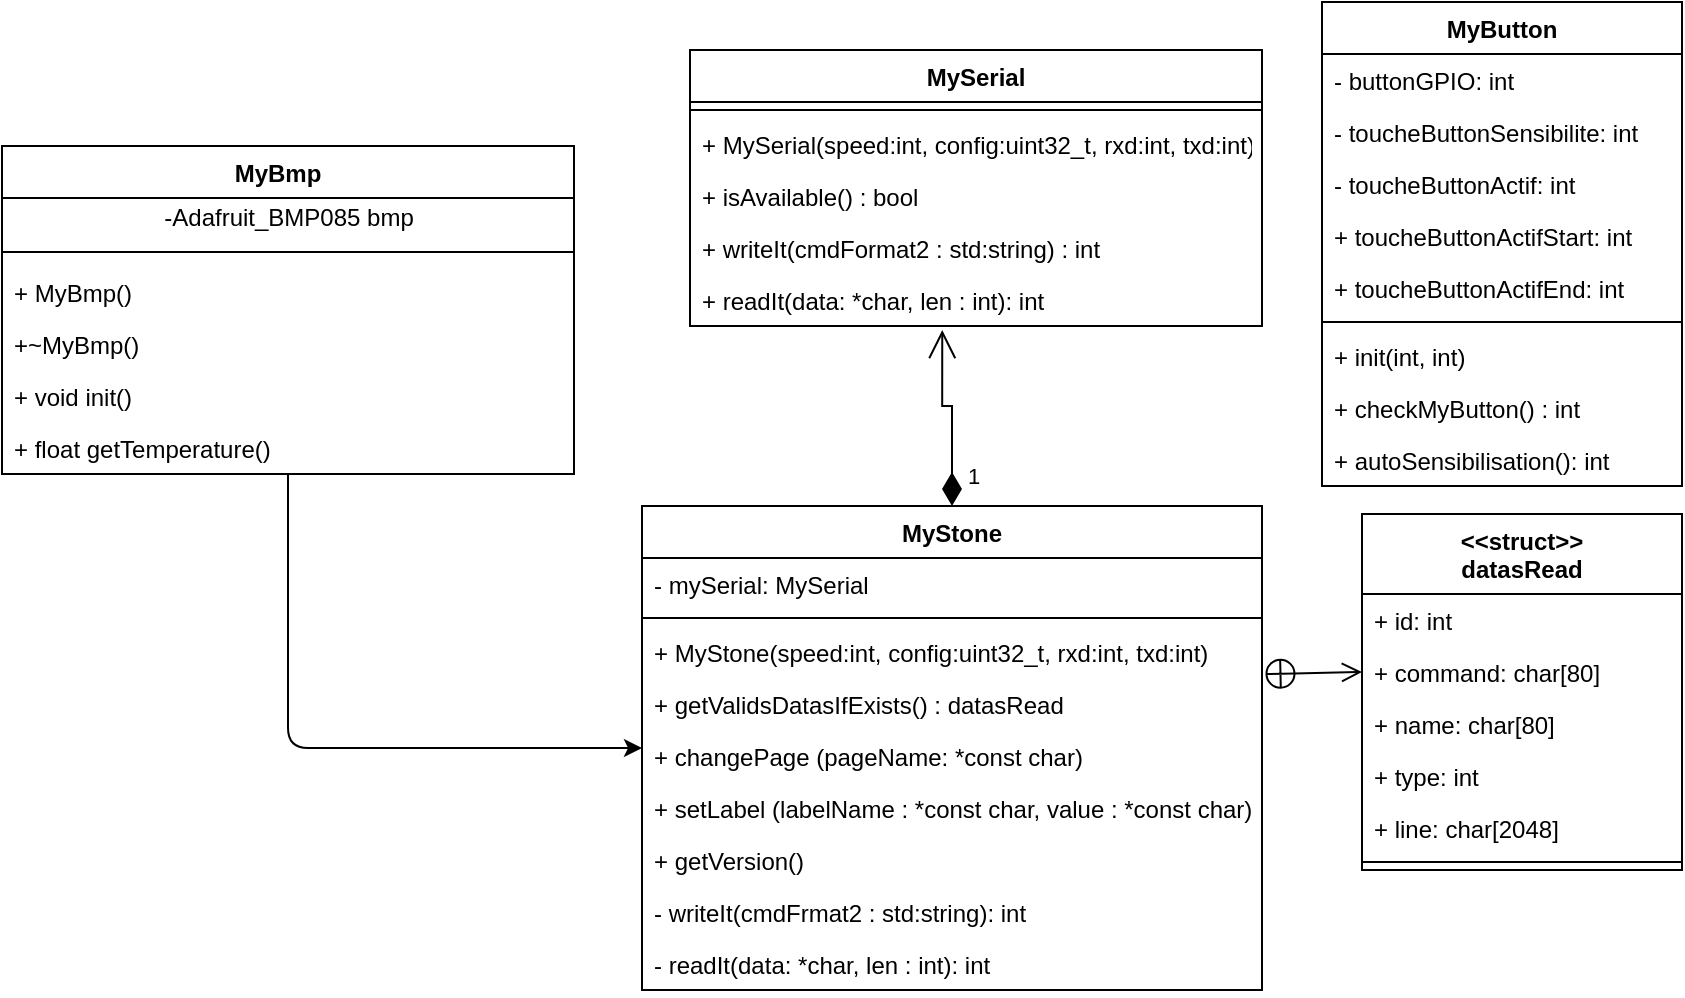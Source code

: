 <mxfile>
    <diagram id="JjYR19p77mjmsQtYA7p-" name="Page-1">
        <mxGraphModel dx="1888" dy="495" grid="1" gridSize="10" guides="1" tooltips="1" connect="1" arrows="1" fold="1" page="1" pageScale="1" pageWidth="827" pageHeight="1169" math="0" shadow="0">
            <root>
                <mxCell id="0"/>
                <mxCell id="1" parent="0"/>
                <mxCell id="2" value="MyStone" style="swimlane;fontStyle=1;align=center;verticalAlign=top;childLayout=stackLayout;horizontal=1;startSize=26;horizontalStack=0;resizeParent=1;resizeParentMax=0;resizeLast=0;collapsible=1;marginBottom=0;" parent="1" vertex="1">
                    <mxGeometry x="50" y="300" width="310" height="242" as="geometry"/>
                </mxCell>
                <mxCell id="3" value="- mySerial: MySerial" style="text;strokeColor=none;fillColor=none;align=left;verticalAlign=top;spacingLeft=4;spacingRight=4;overflow=hidden;rotatable=0;points=[[0,0.5],[1,0.5]];portConstraint=eastwest;" parent="2" vertex="1">
                    <mxGeometry y="26" width="310" height="26" as="geometry"/>
                </mxCell>
                <mxCell id="4" value="" style="line;strokeWidth=1;fillColor=none;align=left;verticalAlign=middle;spacingTop=-1;spacingLeft=3;spacingRight=3;rotatable=0;labelPosition=right;points=[];portConstraint=eastwest;" parent="2" vertex="1">
                    <mxGeometry y="52" width="310" height="8" as="geometry"/>
                </mxCell>
                <mxCell id="5" value="+ MyStone(speed:int, config:uint32_t, rxd:int, txd:int)" style="text;strokeColor=none;fillColor=none;align=left;verticalAlign=top;spacingLeft=4;spacingRight=4;overflow=hidden;rotatable=0;points=[[0,0.5],[1,0.5]];portConstraint=eastwest;" parent="2" vertex="1">
                    <mxGeometry y="60" width="310" height="26" as="geometry"/>
                </mxCell>
                <mxCell id="7" value="+ getValidsDatasIfExists() : datasRead" style="text;strokeColor=none;fillColor=none;align=left;verticalAlign=top;spacingLeft=4;spacingRight=4;overflow=hidden;rotatable=0;points=[[0,0.5],[1,0.5]];portConstraint=eastwest;" parent="2" vertex="1">
                    <mxGeometry y="86" width="310" height="26" as="geometry"/>
                </mxCell>
                <mxCell id="45" value="+ changePage (pageName: *const char) " style="text;strokeColor=none;fillColor=none;align=left;verticalAlign=top;spacingLeft=4;spacingRight=4;overflow=hidden;rotatable=0;points=[[0,0.5],[1,0.5]];portConstraint=eastwest;" parent="2" vertex="1">
                    <mxGeometry y="112" width="310" height="26" as="geometry"/>
                </mxCell>
                <mxCell id="47" value="+ setLabel (labelName : *const char, value : *const char)" style="text;strokeColor=none;fillColor=none;align=left;verticalAlign=top;spacingLeft=4;spacingRight=4;overflow=hidden;rotatable=0;points=[[0,0.5],[1,0.5]];portConstraint=eastwest;" parent="2" vertex="1">
                    <mxGeometry y="138" width="310" height="26" as="geometry"/>
                </mxCell>
                <mxCell id="46" value="+ getVersion()" style="text;strokeColor=none;fillColor=none;align=left;verticalAlign=top;spacingLeft=4;spacingRight=4;overflow=hidden;rotatable=0;points=[[0,0.5],[1,0.5]];portConstraint=eastwest;" parent="2" vertex="1">
                    <mxGeometry y="164" width="310" height="26" as="geometry"/>
                </mxCell>
                <mxCell id="8" value="- writeIt(cmdFrmat2 : std:string): int" style="text;strokeColor=none;fillColor=none;align=left;verticalAlign=top;spacingLeft=4;spacingRight=4;overflow=hidden;rotatable=0;points=[[0,0.5],[1,0.5]];portConstraint=eastwest;" parent="2" vertex="1">
                    <mxGeometry y="190" width="310" height="26" as="geometry"/>
                </mxCell>
                <mxCell id="9" value="- readIt(data: *char, len : int): int " style="text;strokeColor=none;fillColor=none;align=left;verticalAlign=top;spacingLeft=4;spacingRight=4;overflow=hidden;rotatable=0;points=[[0,0.5],[1,0.5]];portConstraint=eastwest;" parent="2" vertex="1">
                    <mxGeometry y="216" width="310" height="26" as="geometry"/>
                </mxCell>
                <mxCell id="10" value="&lt;&lt;struct&gt;&gt;&#10;datasRead" style="swimlane;fontStyle=1;align=center;verticalAlign=top;childLayout=stackLayout;horizontal=1;startSize=40;horizontalStack=0;resizeParent=1;resizeParentMax=0;resizeLast=0;collapsible=1;marginBottom=0;" parent="1" vertex="1">
                    <mxGeometry x="410" y="304" width="160" height="178" as="geometry"/>
                </mxCell>
                <mxCell id="11" value="+ id: int&#10;" style="text;strokeColor=none;fillColor=none;align=left;verticalAlign=top;spacingLeft=4;spacingRight=4;overflow=hidden;rotatable=0;points=[[0,0.5],[1,0.5]];portConstraint=eastwest;" parent="10" vertex="1">
                    <mxGeometry y="40" width="160" height="26" as="geometry"/>
                </mxCell>
                <mxCell id="15" value="+ command: char[80]" style="text;strokeColor=none;fillColor=none;align=left;verticalAlign=top;spacingLeft=4;spacingRight=4;overflow=hidden;rotatable=0;points=[[0,0.5],[1,0.5]];portConstraint=eastwest;" parent="10" vertex="1">
                    <mxGeometry y="66" width="160" height="26" as="geometry"/>
                </mxCell>
                <mxCell id="16" value="+ name: char[80]" style="text;strokeColor=none;fillColor=none;align=left;verticalAlign=top;spacingLeft=4;spacingRight=4;overflow=hidden;rotatable=0;points=[[0,0.5],[1,0.5]];portConstraint=eastwest;" parent="10" vertex="1">
                    <mxGeometry y="92" width="160" height="26" as="geometry"/>
                </mxCell>
                <mxCell id="17" value="+ type: int" style="text;strokeColor=none;fillColor=none;align=left;verticalAlign=top;spacingLeft=4;spacingRight=4;overflow=hidden;rotatable=0;points=[[0,0.5],[1,0.5]];portConstraint=eastwest;" parent="10" vertex="1">
                    <mxGeometry y="118" width="160" height="26" as="geometry"/>
                </mxCell>
                <mxCell id="14" value="+ line: char[2048]" style="text;strokeColor=none;fillColor=none;align=left;verticalAlign=top;spacingLeft=4;spacingRight=4;overflow=hidden;rotatable=0;points=[[0,0.5],[1,0.5]];portConstraint=eastwest;" parent="10" vertex="1">
                    <mxGeometry y="144" width="160" height="26" as="geometry"/>
                </mxCell>
                <mxCell id="12" value="" style="line;strokeWidth=1;fillColor=none;align=left;verticalAlign=middle;spacingTop=-1;spacingLeft=3;spacingRight=3;rotatable=0;labelPosition=right;points=[];portConstraint=eastwest;" parent="10" vertex="1">
                    <mxGeometry y="170" width="160" height="8" as="geometry"/>
                </mxCell>
                <mxCell id="20" value="" style="endArrow=open;startArrow=circlePlus;endFill=0;startFill=0;endSize=8;html=1;rounded=0;entryX=0;entryY=0.5;entryDx=0;entryDy=0;exitX=1.004;exitY=-0.075;exitDx=0;exitDy=0;exitPerimeter=0;" parent="1" source="7" target="15" edge="1">
                    <mxGeometry width="160" relative="1" as="geometry">
                        <mxPoint x="360" y="380" as="sourcePoint"/>
                        <mxPoint x="490" y="404" as="targetPoint"/>
                    </mxGeometry>
                </mxCell>
                <mxCell id="21" value="MySerial" style="swimlane;fontStyle=1;align=center;verticalAlign=top;childLayout=stackLayout;horizontal=1;startSize=26;horizontalStack=0;resizeParent=1;resizeParentMax=0;resizeLast=0;collapsible=1;marginBottom=0;" parent="1" vertex="1">
                    <mxGeometry x="74" y="72" width="286" height="138" as="geometry"/>
                </mxCell>
                <mxCell id="23" value="" style="line;strokeWidth=1;fillColor=none;align=left;verticalAlign=middle;spacingTop=-1;spacingLeft=3;spacingRight=3;rotatable=0;labelPosition=right;points=[];portConstraint=eastwest;" parent="21" vertex="1">
                    <mxGeometry y="26" width="286" height="8" as="geometry"/>
                </mxCell>
                <mxCell id="24" value="+ MySerial(speed:int, config:uint32_t, rxd:int, txd:int)" style="text;strokeColor=none;fillColor=none;align=left;verticalAlign=top;spacingLeft=4;spacingRight=4;overflow=hidden;rotatable=0;points=[[0,0.5],[1,0.5]];portConstraint=eastwest;" parent="21" vertex="1">
                    <mxGeometry y="34" width="286" height="26" as="geometry"/>
                </mxCell>
                <mxCell id="25" value="+ isAvailable() : bool" style="text;strokeColor=none;fillColor=none;align=left;verticalAlign=top;spacingLeft=4;spacingRight=4;overflow=hidden;rotatable=0;points=[[0,0.5],[1,0.5]];portConstraint=eastwest;" parent="21" vertex="1">
                    <mxGeometry y="60" width="286" height="26" as="geometry"/>
                </mxCell>
                <mxCell id="27" value="+ writeIt(cmdFormat2 : std:string) : int" style="text;strokeColor=none;fillColor=none;align=left;verticalAlign=top;spacingLeft=4;spacingRight=4;overflow=hidden;rotatable=0;points=[[0,0.5],[1,0.5]];portConstraint=eastwest;" parent="21" vertex="1">
                    <mxGeometry y="86" width="286" height="26" as="geometry"/>
                </mxCell>
                <mxCell id="26" value="+ readIt(data: *char, len : int): int " style="text;strokeColor=none;fillColor=none;align=left;verticalAlign=top;spacingLeft=4;spacingRight=4;overflow=hidden;rotatable=0;points=[[0,0.5],[1,0.5]];portConstraint=eastwest;" parent="21" vertex="1">
                    <mxGeometry y="112" width="286" height="26" as="geometry"/>
                </mxCell>
                <mxCell id="28" value="1" style="endArrow=open;html=1;endSize=12;startArrow=diamondThin;startSize=14;startFill=1;edgeStyle=orthogonalEdgeStyle;align=left;verticalAlign=bottom;rounded=0;exitX=0.5;exitY=0;exitDx=0;exitDy=0;entryX=0.441;entryY=1.077;entryDx=0;entryDy=0;entryPerimeter=0;" parent="1" source="2" target="26" edge="1">
                    <mxGeometry x="-0.863" y="-6" relative="1" as="geometry">
                        <mxPoint x="210" y="290" as="sourcePoint"/>
                        <mxPoint x="150" y="180" as="targetPoint"/>
                        <Array as="points">
                            <mxPoint x="205" y="250"/>
                            <mxPoint x="200" y="250"/>
                        </Array>
                        <mxPoint as="offset"/>
                    </mxGeometry>
                </mxCell>
                <mxCell id="35" value="MyButton" style="swimlane;fontStyle=1;align=center;verticalAlign=top;childLayout=stackLayout;horizontal=1;startSize=26;horizontalStack=0;resizeParent=1;resizeParentMax=0;resizeLast=0;collapsible=1;marginBottom=0;" parent="1" vertex="1">
                    <mxGeometry x="390" y="48" width="180" height="242" as="geometry"/>
                </mxCell>
                <mxCell id="36" value="- buttonGPIO: int" style="text;strokeColor=none;fillColor=none;align=left;verticalAlign=top;spacingLeft=4;spacingRight=4;overflow=hidden;rotatable=0;points=[[0,0.5],[1,0.5]];portConstraint=eastwest;" parent="35" vertex="1">
                    <mxGeometry y="26" width="180" height="26" as="geometry"/>
                </mxCell>
                <mxCell id="42" value="- toucheButtonSensibilite: int" style="text;strokeColor=none;fillColor=none;align=left;verticalAlign=top;spacingLeft=4;spacingRight=4;overflow=hidden;rotatable=0;points=[[0,0.5],[1,0.5]];portConstraint=eastwest;" parent="35" vertex="1">
                    <mxGeometry y="52" width="180" height="26" as="geometry"/>
                </mxCell>
                <mxCell id="43" value="- toucheButtonActif: int" style="text;strokeColor=none;fillColor=none;align=left;verticalAlign=top;spacingLeft=4;spacingRight=4;overflow=hidden;rotatable=0;points=[[0,0.5],[1,0.5]];portConstraint=eastwest;" parent="35" vertex="1">
                    <mxGeometry y="78" width="180" height="26" as="geometry"/>
                </mxCell>
                <mxCell id="44" value="+ toucheButtonActifStart: int" style="text;strokeColor=none;fillColor=none;align=left;verticalAlign=top;spacingLeft=4;spacingRight=4;overflow=hidden;rotatable=0;points=[[0,0.5],[1,0.5]];portConstraint=eastwest;" parent="35" vertex="1">
                    <mxGeometry y="104" width="180" height="26" as="geometry"/>
                </mxCell>
                <mxCell id="41" value="+ toucheButtonActifEnd: int" style="text;strokeColor=none;fillColor=none;align=left;verticalAlign=top;spacingLeft=4;spacingRight=4;overflow=hidden;rotatable=0;points=[[0,0.5],[1,0.5]];portConstraint=eastwest;" parent="35" vertex="1">
                    <mxGeometry y="130" width="180" height="26" as="geometry"/>
                </mxCell>
                <mxCell id="37" value="" style="line;strokeWidth=1;fillColor=none;align=left;verticalAlign=middle;spacingTop=-1;spacingLeft=3;spacingRight=3;rotatable=0;labelPosition=right;points=[];portConstraint=eastwest;" parent="35" vertex="1">
                    <mxGeometry y="156" width="180" height="8" as="geometry"/>
                </mxCell>
                <mxCell id="38" value="+ init(int, int)" style="text;strokeColor=none;fillColor=none;align=left;verticalAlign=top;spacingLeft=4;spacingRight=4;overflow=hidden;rotatable=0;points=[[0,0.5],[1,0.5]];portConstraint=eastwest;" parent="35" vertex="1">
                    <mxGeometry y="164" width="180" height="26" as="geometry"/>
                </mxCell>
                <mxCell id="39" value="+ checkMyButton() : int&#10;" style="text;strokeColor=none;fillColor=none;align=left;verticalAlign=top;spacingLeft=4;spacingRight=4;overflow=hidden;rotatable=0;points=[[0,0.5],[1,0.5]];portConstraint=eastwest;" parent="35" vertex="1">
                    <mxGeometry y="190" width="180" height="26" as="geometry"/>
                </mxCell>
                <mxCell id="40" value="+ autoSensibilisation(): int" style="text;strokeColor=none;fillColor=none;align=left;verticalAlign=top;spacingLeft=4;spacingRight=4;overflow=hidden;rotatable=0;points=[[0,0.5],[1,0.5]];portConstraint=eastwest;" parent="35" vertex="1">
                    <mxGeometry y="216" width="180" height="26" as="geometry"/>
                </mxCell>
                <mxCell id="48" value="MyBmp   " style="swimlane;fontStyle=1;align=center;verticalAlign=top;childLayout=stackLayout;horizontal=1;startSize=26;horizontalStack=0;resizeParent=1;resizeParentMax=0;resizeLast=0;collapsible=1;marginBottom=0;" vertex="1" parent="1">
                    <mxGeometry x="-270" y="120" width="286" height="164" as="geometry"/>
                </mxCell>
                <mxCell id="56" value="-Adafruit_BMP085 bmp" style="text;html=1;align=center;verticalAlign=middle;resizable=0;points=[];autosize=1;strokeColor=none;fillColor=none;" vertex="1" parent="48">
                    <mxGeometry y="26" width="286" height="20" as="geometry"/>
                </mxCell>
                <mxCell id="49" value="" style="line;strokeWidth=1;fillColor=none;align=left;verticalAlign=middle;spacingTop=-1;spacingLeft=3;spacingRight=3;rotatable=0;labelPosition=right;points=[];portConstraint=eastwest;" vertex="1" parent="48">
                    <mxGeometry y="46" width="286" height="14" as="geometry"/>
                </mxCell>
                <mxCell id="50" value="+ MyBmp()" style="text;strokeColor=none;fillColor=none;align=left;verticalAlign=top;spacingLeft=4;spacingRight=4;overflow=hidden;rotatable=0;points=[[0,0.5],[1,0.5]];portConstraint=eastwest;" vertex="1" parent="48">
                    <mxGeometry y="60" width="286" height="26" as="geometry"/>
                </mxCell>
                <mxCell id="51" value="+~MyBmp()   " style="text;strokeColor=none;fillColor=none;align=left;verticalAlign=top;spacingLeft=4;spacingRight=4;overflow=hidden;rotatable=0;points=[[0,0.5],[1,0.5]];portConstraint=eastwest;" vertex="1" parent="48">
                    <mxGeometry y="86" width="286" height="26" as="geometry"/>
                </mxCell>
                <mxCell id="52" value="+ void init()" style="text;strokeColor=none;fillColor=none;align=left;verticalAlign=top;spacingLeft=4;spacingRight=4;overflow=hidden;rotatable=0;points=[[0,0.5],[1,0.5]];portConstraint=eastwest;" vertex="1" parent="48">
                    <mxGeometry y="112" width="286" height="26" as="geometry"/>
                </mxCell>
                <mxCell id="53" value="+ float getTemperature()" style="text;strokeColor=none;fillColor=none;align=left;verticalAlign=top;spacingLeft=4;spacingRight=4;overflow=hidden;rotatable=0;points=[[0,0.5],[1,0.5]];portConstraint=eastwest;" vertex="1" parent="48">
                    <mxGeometry y="138" width="286" height="26" as="geometry"/>
                </mxCell>
                <mxCell id="58" style="edgeStyle=none;html=1;" edge="1" parent="48" source="56" target="49">
                    <mxGeometry relative="1" as="geometry"/>
                </mxCell>
                <mxCell id="59" style="edgeStyle=none;html=1;" edge="1" parent="48" source="56" target="49">
                    <mxGeometry relative="1" as="geometry"/>
                </mxCell>
                <mxCell id="62" style="edgeStyle=none;html=1;" edge="1" parent="1" source="53" target="2">
                    <mxGeometry relative="1" as="geometry">
                        <Array as="points">
                            <mxPoint x="-127" y="421"/>
                        </Array>
                    </mxGeometry>
                </mxCell>
            </root>
        </mxGraphModel>
    </diagram>
</mxfile>